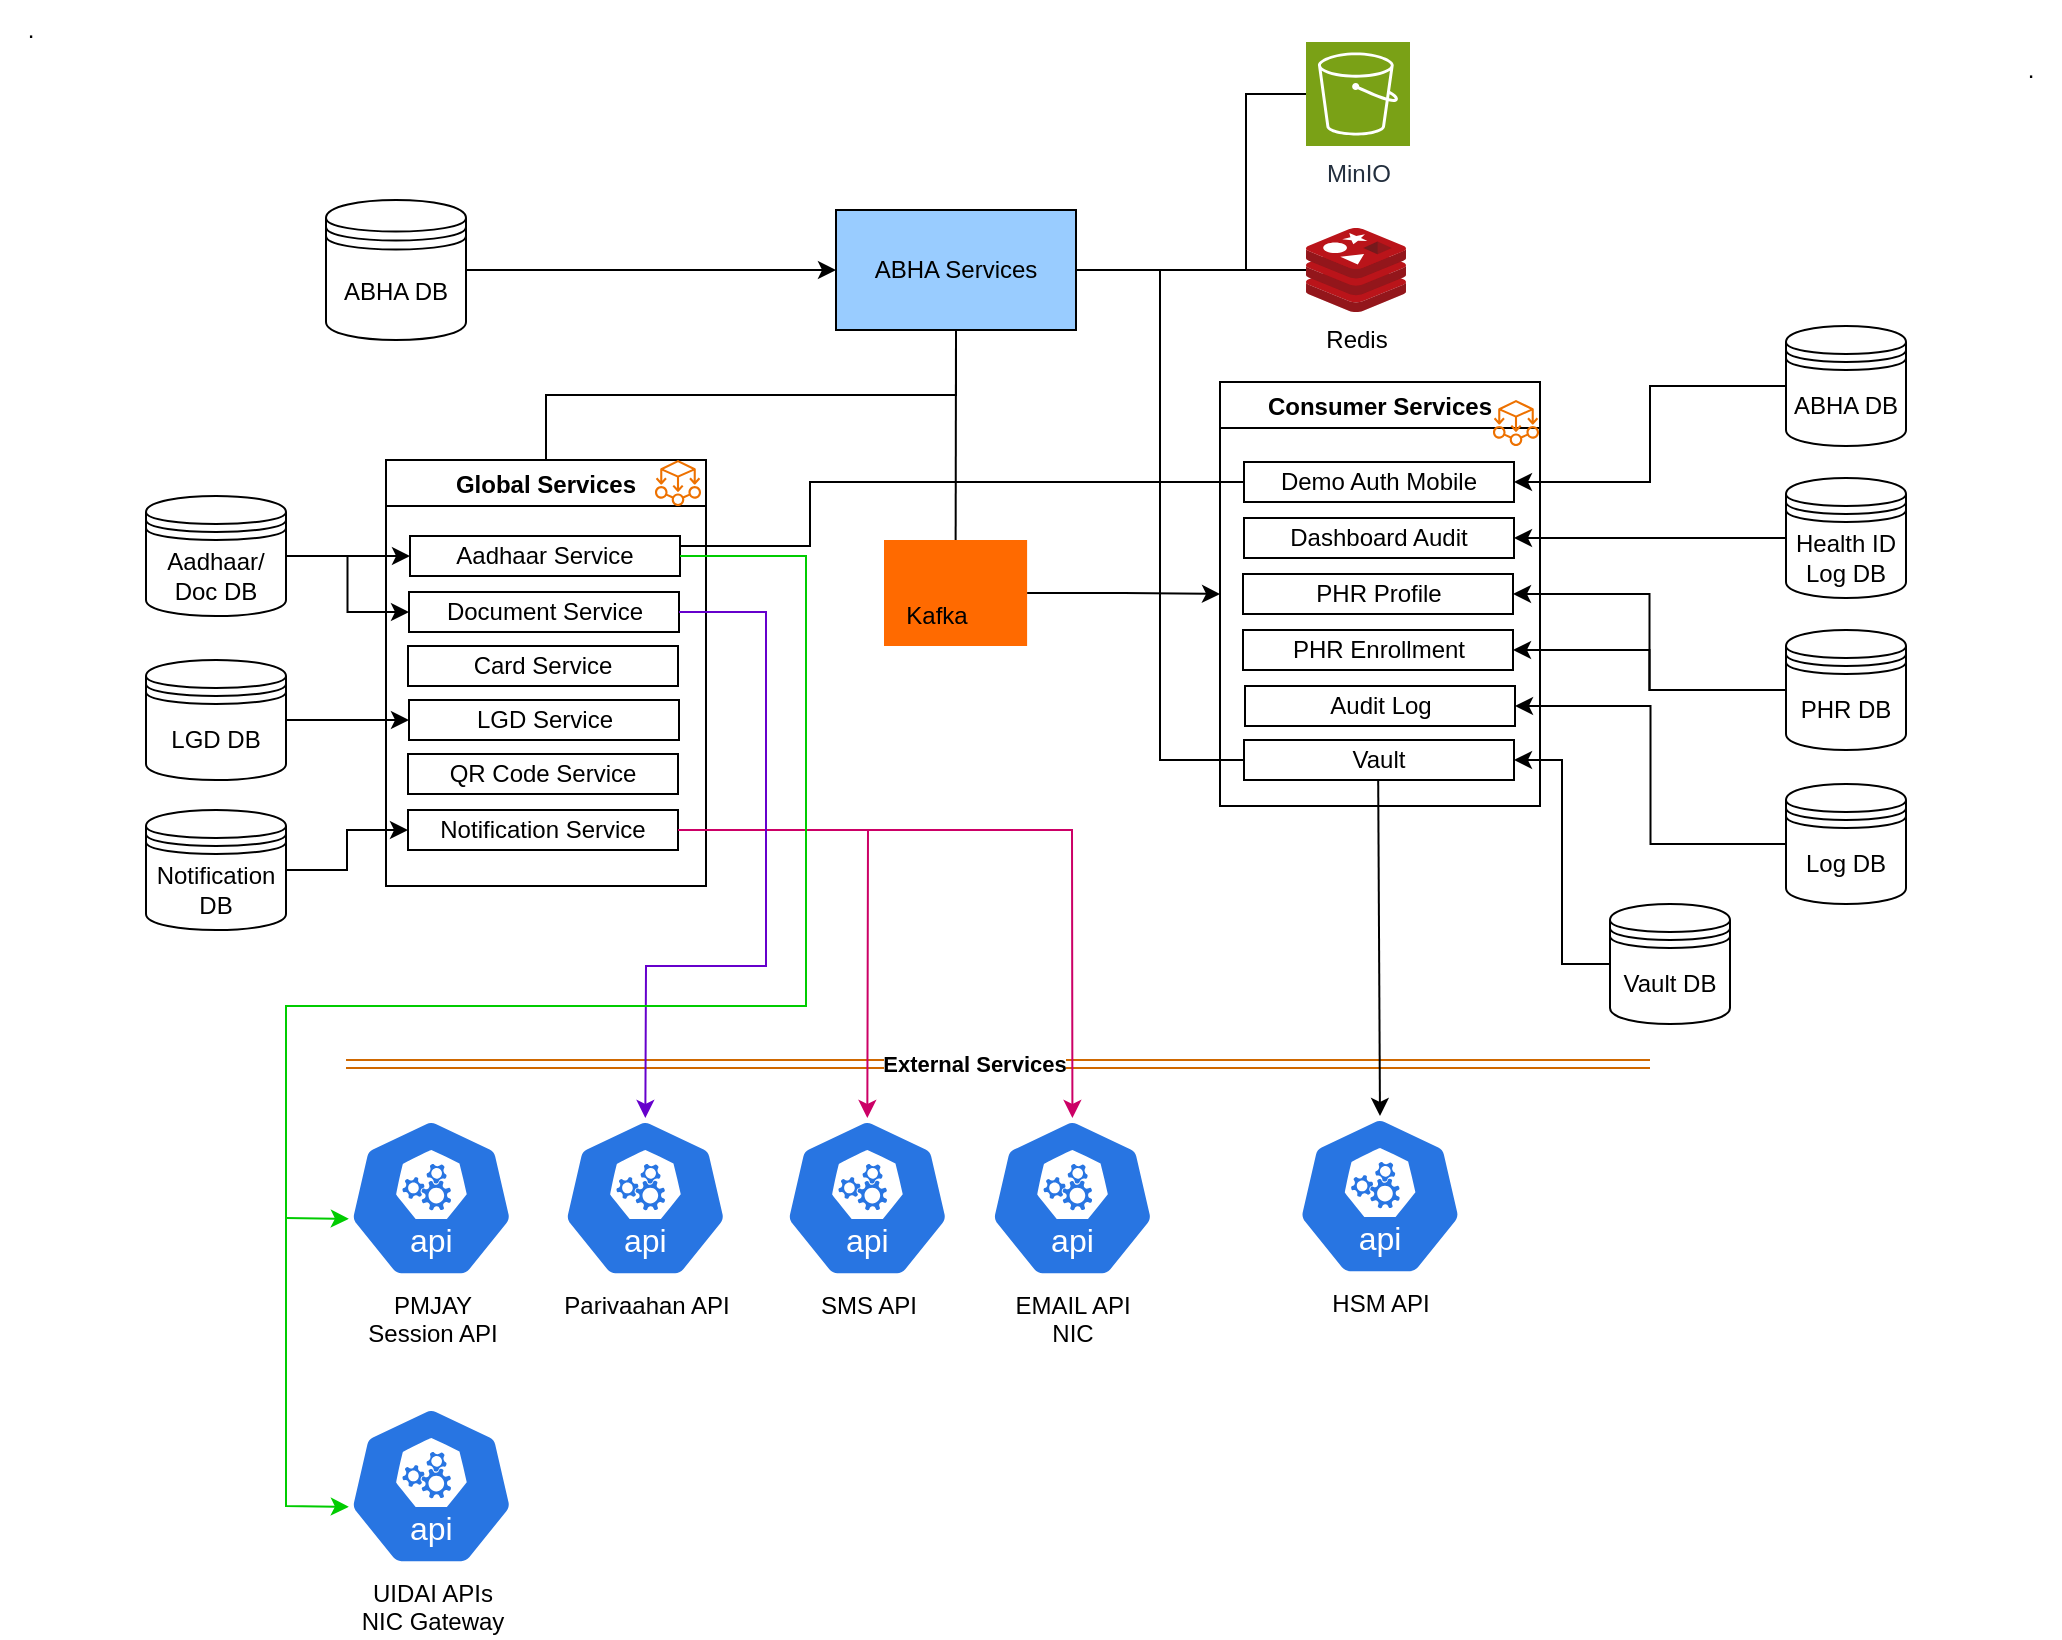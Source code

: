 <mxfile version="28.1.0">
  <diagram name="Page-1" id="pUM4BPq0rJSFYlZAdxih">
    <mxGraphModel dx="1025" dy="417" grid="1" gridSize="10" guides="1" tooltips="1" connect="1" arrows="1" fold="1" page="1" pageScale="1" pageWidth="850" pageHeight="1100" math="0" shadow="0">
      <root>
        <mxCell id="0" />
        <mxCell id="1" parent="0" />
        <mxCell id="ZZ5xYyGuq51V9hhBytKh-18" value="" style="edgeStyle=elbowEdgeStyle;rounded=0;orthogonalLoop=1;jettySize=auto;html=1;elbow=vertical;startArrow=none;endArrow=none;entryX=0.5;entryY=0;entryDx=0;entryDy=0;" parent="1" source="ZZ5xYyGuq51V9hhBytKh-13" target="ZZ5xYyGuq51V9hhBytKh-20" edge="1">
          <mxGeometry relative="1" as="geometry">
            <mxPoint x="358" y="308" as="targetPoint" />
          </mxGeometry>
        </mxCell>
        <mxCell id="ZZ5xYyGuq51V9hhBytKh-51" style="edgeStyle=elbowEdgeStyle;rounded=0;orthogonalLoop=1;jettySize=auto;html=1;startArrow=none;endArrow=none;" parent="1" source="ZZ5xYyGuq51V9hhBytKh-13" target="ZZ5xYyGuq51V9hhBytKh-50" edge="1">
          <mxGeometry relative="1" as="geometry" />
        </mxCell>
        <mxCell id="ZZ5xYyGuq51V9hhBytKh-53" style="edgeStyle=elbowEdgeStyle;rounded=0;orthogonalLoop=1;jettySize=auto;html=1;startArrow=none;endArrow=none;entryX=0;entryY=0.5;entryDx=0;entryDy=0;entryPerimeter=0;" parent="1" source="ZZ5xYyGuq51V9hhBytKh-13" target="ZZ5xYyGuq51V9hhBytKh-68" edge="1">
          <mxGeometry relative="1" as="geometry">
            <mxPoint x="686" y="164" as="targetPoint" />
            <Array as="points">
              <mxPoint x="668" y="181" />
            </Array>
          </mxGeometry>
        </mxCell>
        <mxCell id="jHsC-8kjhckoNTYq-SqD-5" style="edgeStyle=elbowEdgeStyle;rounded=0;orthogonalLoop=1;jettySize=auto;html=1;startArrow=none;endArrow=none;entryX=0;entryY=0.5;entryDx=0;entryDy=0;" parent="1" source="ZZ5xYyGuq51V9hhBytKh-13" target="yARi2ZSW1CV-vEadF2Cn-1" edge="1">
          <mxGeometry relative="1" as="geometry" />
        </mxCell>
        <UserObject label="ABHA Services" treeRoot="1" id="ZZ5xYyGuq51V9hhBytKh-13">
          <mxCell style="whiteSpace=wrap;html=1;align=center;treeFolding=1;treeMoving=1;newEdgeStyle={&quot;edgeStyle&quot;:&quot;elbowEdgeStyle&quot;,&quot;startArrow&quot;:&quot;none&quot;,&quot;endArrow&quot;:&quot;none&quot;};fillColor=#99CCFF;" parent="1" vertex="1">
            <mxGeometry x="463" y="203" width="120" height="60" as="geometry" />
          </mxCell>
        </UserObject>
        <mxCell id="ZZ5xYyGuq51V9hhBytKh-15" style="edgeStyle=orthogonalEdgeStyle;rounded=0;orthogonalLoop=1;jettySize=auto;html=1;entryX=0;entryY=0.5;entryDx=0;entryDy=0;" parent="1" source="ZZ5xYyGuq51V9hhBytKh-14" target="ZZ5xYyGuq51V9hhBytKh-13" edge="1">
          <mxGeometry relative="1" as="geometry" />
        </mxCell>
        <mxCell id="ZZ5xYyGuq51V9hhBytKh-14" value="ABHA DB" style="shape=datastore;whiteSpace=wrap;html=1;" parent="1" vertex="1">
          <mxGeometry x="208" y="198" width="70" height="70" as="geometry" />
        </mxCell>
        <mxCell id="ZZ5xYyGuq51V9hhBytKh-20" value="Global Services" style="swimlane;" parent="1" vertex="1">
          <mxGeometry x="238" y="328" width="160" height="213" as="geometry" />
        </mxCell>
        <UserObject label="Aadhaar Service" treeRoot="1" link="http://100.65.158.39/abdmv3/api/abdm-aadhaar" linkTarget="_blank" id="ZZ5xYyGuq51V9hhBytKh-21">
          <mxCell style="whiteSpace=wrap;html=1;align=center;treeFolding=1;treeMoving=1;newEdgeStyle={&quot;edgeStyle&quot;:&quot;elbowEdgeStyle&quot;,&quot;startArrow&quot;:&quot;none&quot;,&quot;endArrow&quot;:&quot;none&quot;};" parent="ZZ5xYyGuq51V9hhBytKh-20" vertex="1">
            <mxGeometry x="12" y="38" width="135" height="20" as="geometry" />
          </mxCell>
        </UserObject>
        <UserObject label="Document Service" treeRoot="1" link="http://100.65.158.39/abdmv3/api/abdm-document" linkTarget="_blank" id="ZZ5xYyGuq51V9hhBytKh-24">
          <mxCell style="whiteSpace=wrap;html=1;align=center;treeFolding=1;treeMoving=1;newEdgeStyle={&quot;edgeStyle&quot;:&quot;elbowEdgeStyle&quot;,&quot;startArrow&quot;:&quot;none&quot;,&quot;endArrow&quot;:&quot;none&quot;};" parent="ZZ5xYyGuq51V9hhBytKh-20" vertex="1">
            <mxGeometry x="11.5" y="66" width="135" height="20" as="geometry" />
          </mxCell>
        </UserObject>
        <UserObject label="LGD Service" treeRoot="1" link="http://100.65.158.39/abdmv3/api/abdm-lgd" linkTarget="_blank" id="ZZ5xYyGuq51V9hhBytKh-23">
          <mxCell style="whiteSpace=wrap;html=1;align=center;treeFolding=1;treeMoving=1;newEdgeStyle={&quot;edgeStyle&quot;:&quot;elbowEdgeStyle&quot;,&quot;startArrow&quot;:&quot;none&quot;,&quot;endArrow&quot;:&quot;none&quot;};" parent="ZZ5xYyGuq51V9hhBytKh-20" vertex="1">
            <mxGeometry x="11.5" y="120" width="135" height="20" as="geometry" />
          </mxCell>
        </UserObject>
        <UserObject label="Card Service" treeRoot="1" link="http://100.65.158.39/abdmv3/api/abdm-card-generation" linkTarget="_blank" id="ZZ5xYyGuq51V9hhBytKh-26">
          <mxCell style="whiteSpace=wrap;html=1;align=center;treeFolding=1;treeMoving=1;newEdgeStyle={&quot;edgeStyle&quot;:&quot;elbowEdgeStyle&quot;,&quot;startArrow&quot;:&quot;none&quot;,&quot;endArrow&quot;:&quot;none&quot;};" parent="1" vertex="1">
            <mxGeometry x="249" y="421" width="135" height="20" as="geometry" />
          </mxCell>
        </UserObject>
        <UserObject label="QR Code Service" treeRoot="1" link="http://100.65.158.39/abdmv3/api/abdm-qr-code" linkTarget="_blank" id="ZZ5xYyGuq51V9hhBytKh-27">
          <mxCell style="whiteSpace=wrap;html=1;align=center;treeFolding=1;treeMoving=1;newEdgeStyle={&quot;edgeStyle&quot;:&quot;elbowEdgeStyle&quot;,&quot;startArrow&quot;:&quot;none&quot;,&quot;endArrow&quot;:&quot;none&quot;};" parent="1" vertex="1">
            <mxGeometry x="249" y="475" width="135" height="20" as="geometry" />
          </mxCell>
        </UserObject>
        <mxCell id="ZZ5xYyGuq51V9hhBytKh-29" style="edgeStyle=orthogonalEdgeStyle;rounded=0;orthogonalLoop=1;jettySize=auto;html=1;exitX=1;exitY=0.5;exitDx=0;exitDy=0;entryX=0;entryY=0.5;entryDx=0;entryDy=0;" parent="1" source="ZZ5xYyGuq51V9hhBytKh-28" target="ZZ5xYyGuq51V9hhBytKh-21" edge="1">
          <mxGeometry relative="1" as="geometry" />
        </mxCell>
        <mxCell id="ZZ5xYyGuq51V9hhBytKh-64" style="edgeStyle=orthogonalEdgeStyle;rounded=0;orthogonalLoop=1;jettySize=auto;html=1;entryX=0;entryY=0.5;entryDx=0;entryDy=0;" parent="1" source="ZZ5xYyGuq51V9hhBytKh-28" target="ZZ5xYyGuq51V9hhBytKh-24" edge="1">
          <mxGeometry relative="1" as="geometry" />
        </mxCell>
        <mxCell id="ZZ5xYyGuq51V9hhBytKh-28" value="Aadhaar/ Doc DB" style="shape=datastore;whiteSpace=wrap;html=1;" parent="1" vertex="1">
          <mxGeometry x="118" y="346" width="70" height="60" as="geometry" />
        </mxCell>
        <mxCell id="ZZ5xYyGuq51V9hhBytKh-34" style="edgeStyle=orthogonalEdgeStyle;rounded=0;orthogonalLoop=1;jettySize=auto;html=1;entryX=0;entryY=0.5;entryDx=0;entryDy=0;" parent="1" source="ZZ5xYyGuq51V9hhBytKh-30" target="ZZ5xYyGuq51V9hhBytKh-23" edge="1">
          <mxGeometry relative="1" as="geometry" />
        </mxCell>
        <mxCell id="ZZ5xYyGuq51V9hhBytKh-30" value="LGD DB" style="shape=datastore;whiteSpace=wrap;html=1;" parent="1" vertex="1">
          <mxGeometry x="118" y="428" width="70" height="60" as="geometry" />
        </mxCell>
        <mxCell id="ZZ5xYyGuq51V9hhBytKh-38" value="" style="endArrow=none;html=1;rounded=0;entryX=0.5;entryY=1;entryDx=0;entryDy=0;" parent="1" source="ZZ5xYyGuq51V9hhBytKh-39" target="ZZ5xYyGuq51V9hhBytKh-13" edge="1">
          <mxGeometry width="50" height="50" relative="1" as="geometry">
            <mxPoint x="553.72" y="365.88" as="sourcePoint" />
            <mxPoint x="568" y="288" as="targetPoint" />
          </mxGeometry>
        </mxCell>
        <mxCell id="ZZ5xYyGuq51V9hhBytKh-47" style="edgeStyle=orthogonalEdgeStyle;rounded=0;orthogonalLoop=1;jettySize=auto;html=1;entryX=0;entryY=0.5;entryDx=0;entryDy=0;" parent="1" source="ZZ5xYyGuq51V9hhBytKh-39" target="ZZ5xYyGuq51V9hhBytKh-40" edge="1">
          <mxGeometry relative="1" as="geometry">
            <mxPoint x="648" y="395" as="targetPoint" />
          </mxGeometry>
        </mxCell>
        <mxCell id="ZZ5xYyGuq51V9hhBytKh-39" value="" style="points=[];aspect=fixed;html=1;align=center;shadow=0;dashed=0;fillColor=#FF6A00;strokeColor=none;shape=mxgraph.alibaba_cloud.kafka;" parent="1" vertex="1">
          <mxGeometry x="487" y="368" width="71.55" height="53" as="geometry" />
        </mxCell>
        <mxCell id="ZZ5xYyGuq51V9hhBytKh-40" value="Consumer Services" style="swimlane;" parent="1" vertex="1">
          <mxGeometry x="655" y="289" width="160" height="212" as="geometry" />
        </mxCell>
        <UserObject label="Demo Auth Mobile" treeRoot="1" link="http://100.65.158.39/abdmv3/api/abdm-abha-demo-auth-verification" linkTarget="_blank" id="ZZ5xYyGuq51V9hhBytKh-41">
          <mxCell style="whiteSpace=wrap;html=1;align=center;treeFolding=1;treeMoving=1;newEdgeStyle={&quot;edgeStyle&quot;:&quot;elbowEdgeStyle&quot;,&quot;startArrow&quot;:&quot;none&quot;,&quot;endArrow&quot;:&quot;none&quot;};" parent="ZZ5xYyGuq51V9hhBytKh-40" vertex="1">
            <mxGeometry x="12" y="40" width="135" height="20" as="geometry" />
          </mxCell>
        </UserObject>
        <UserObject label="Dashboard Audit" treeRoot="1" link="http://100.65.158.39/abha-container/cunsumerservice" linkTarget="_blank" id="ZZ5xYyGuq51V9hhBytKh-42">
          <mxCell style="whiteSpace=wrap;html=1;align=center;treeFolding=1;treeMoving=1;newEdgeStyle={&quot;edgeStyle&quot;:&quot;elbowEdgeStyle&quot;,&quot;startArrow&quot;:&quot;none&quot;,&quot;endArrow&quot;:&quot;none&quot;};" parent="ZZ5xYyGuq51V9hhBytKh-40" vertex="1">
            <mxGeometry x="12" y="68" width="135" height="20" as="geometry" />
          </mxCell>
        </UserObject>
        <UserObject label="PHR Profile" treeRoot="1" id="ZZ5xYyGuq51V9hhBytKh-43">
          <mxCell style="whiteSpace=wrap;html=1;align=center;treeFolding=1;treeMoving=1;newEdgeStyle={&quot;edgeStyle&quot;:&quot;elbowEdgeStyle&quot;,&quot;startArrow&quot;:&quot;none&quot;,&quot;endArrow&quot;:&quot;none&quot;};" parent="ZZ5xYyGuq51V9hhBytKh-40" vertex="1">
            <mxGeometry x="11.5" y="96" width="135" height="20" as="geometry" />
          </mxCell>
        </UserObject>
        <UserObject label="PHR Enrollment" treeRoot="1" id="ZZ5xYyGuq51V9hhBytKh-44">
          <mxCell style="whiteSpace=wrap;html=1;align=center;treeFolding=1;treeMoving=1;newEdgeStyle={&quot;edgeStyle&quot;:&quot;elbowEdgeStyle&quot;,&quot;startArrow&quot;:&quot;none&quot;,&quot;endArrow&quot;:&quot;none&quot;};" parent="ZZ5xYyGuq51V9hhBytKh-40" vertex="1">
            <mxGeometry x="11.5" y="124" width="135" height="20" as="geometry" />
          </mxCell>
        </UserObject>
        <UserObject label="Audit Log" treeRoot="1" link="http://100.65.158.39/abdmv3/api/abdm-vault-token" linkTarget="_blank" id="ZZ5xYyGuq51V9hhBytKh-46">
          <mxCell style="whiteSpace=wrap;html=1;align=center;treeFolding=1;treeMoving=1;newEdgeStyle={&quot;edgeStyle&quot;:&quot;elbowEdgeStyle&quot;,&quot;startArrow&quot;:&quot;none&quot;,&quot;endArrow&quot;:&quot;none&quot;};" parent="ZZ5xYyGuq51V9hhBytKh-40" vertex="1">
            <mxGeometry x="12.5" y="152" width="135" height="20" as="geometry" />
          </mxCell>
        </UserObject>
        <mxCell id="ZZ5xYyGuq51V9hhBytKh-50" value="Redis" style="image;sketch=0;aspect=fixed;html=1;points=[];align=center;fontSize=12;image=img/lib/mscae/Cache_Redis_Product.svg;" parent="1" vertex="1">
          <mxGeometry x="698" y="212" width="50" height="42" as="geometry" />
        </mxCell>
        <mxCell id="ZZ5xYyGuq51V9hhBytKh-55" style="edgeStyle=orthogonalEdgeStyle;rounded=0;orthogonalLoop=1;jettySize=auto;html=1;entryX=1;entryY=0.5;entryDx=0;entryDy=0;" parent="1" source="ZZ5xYyGuq51V9hhBytKh-54" target="ZZ5xYyGuq51V9hhBytKh-41" edge="1">
          <mxGeometry relative="1" as="geometry" />
        </mxCell>
        <mxCell id="ZZ5xYyGuq51V9hhBytKh-54" value="ABHA DB" style="shape=datastore;whiteSpace=wrap;html=1;" parent="1" vertex="1">
          <mxGeometry x="938" y="261" width="60" height="60" as="geometry" />
        </mxCell>
        <mxCell id="ZZ5xYyGuq51V9hhBytKh-57" style="edgeStyle=orthogonalEdgeStyle;rounded=0;orthogonalLoop=1;jettySize=auto;html=1;entryX=1;entryY=0.5;entryDx=0;entryDy=0;" parent="1" source="ZZ5xYyGuq51V9hhBytKh-56" target="ZZ5xYyGuq51V9hhBytKh-42" edge="1">
          <mxGeometry relative="1" as="geometry" />
        </mxCell>
        <mxCell id="ZZ5xYyGuq51V9hhBytKh-56" value="Health ID Log DB" style="shape=datastore;whiteSpace=wrap;html=1;" parent="1" vertex="1">
          <mxGeometry x="938" y="337" width="60" height="60" as="geometry" />
        </mxCell>
        <mxCell id="ZZ5xYyGuq51V9hhBytKh-59" style="edgeStyle=orthogonalEdgeStyle;rounded=0;orthogonalLoop=1;jettySize=auto;html=1;entryX=1;entryY=0.5;entryDx=0;entryDy=0;" parent="1" source="ZZ5xYyGuq51V9hhBytKh-58" target="ZZ5xYyGuq51V9hhBytKh-43" edge="1">
          <mxGeometry relative="1" as="geometry" />
        </mxCell>
        <mxCell id="ZZ5xYyGuq51V9hhBytKh-60" style="edgeStyle=orthogonalEdgeStyle;rounded=0;orthogonalLoop=1;jettySize=auto;html=1;entryX=1;entryY=0.5;entryDx=0;entryDy=0;" parent="1" source="ZZ5xYyGuq51V9hhBytKh-58" target="ZZ5xYyGuq51V9hhBytKh-44" edge="1">
          <mxGeometry relative="1" as="geometry" />
        </mxCell>
        <mxCell id="ZZ5xYyGuq51V9hhBytKh-58" value="PHR DB" style="shape=datastore;whiteSpace=wrap;html=1;" parent="1" vertex="1">
          <mxGeometry x="938" y="413" width="60" height="60" as="geometry" />
        </mxCell>
        <mxCell id="ZZ5xYyGuq51V9hhBytKh-62" style="edgeStyle=orthogonalEdgeStyle;rounded=0;orthogonalLoop=1;jettySize=auto;html=1;entryX=1;entryY=0.5;entryDx=0;entryDy=0;" parent="1" source="ZZ5xYyGuq51V9hhBytKh-61" target="yARi2ZSW1CV-vEadF2Cn-1" edge="1">
          <mxGeometry relative="1" as="geometry" />
        </mxCell>
        <mxCell id="ZZ5xYyGuq51V9hhBytKh-61" value="Vault DB" style="shape=datastore;whiteSpace=wrap;html=1;" parent="1" vertex="1">
          <mxGeometry x="850" y="550" width="60" height="60" as="geometry" />
        </mxCell>
        <mxCell id="ZZ5xYyGuq51V9hhBytKh-63" value="Kafka" style="text;html=1;align=center;verticalAlign=middle;resizable=0;points=[];autosize=1;strokeColor=none;fillColor=none;" parent="1" vertex="1">
          <mxGeometry x="488" y="391" width="50" height="30" as="geometry" />
        </mxCell>
        <UserObject label="Notification Service" treeRoot="1" link="http://100.65.158.39/abdmv3/api/abdm-notification" linkTarget="_blank" id="ZZ5xYyGuq51V9hhBytKh-65">
          <mxCell style="whiteSpace=wrap;html=1;align=center;treeFolding=1;treeMoving=1;newEdgeStyle={&quot;edgeStyle&quot;:&quot;elbowEdgeStyle&quot;,&quot;startArrow&quot;:&quot;none&quot;,&quot;endArrow&quot;:&quot;none&quot;};" parent="1" vertex="1">
            <mxGeometry x="249" y="503" width="135" height="20" as="geometry" />
          </mxCell>
        </UserObject>
        <mxCell id="ZZ5xYyGuq51V9hhBytKh-67" style="edgeStyle=orthogonalEdgeStyle;rounded=0;orthogonalLoop=1;jettySize=auto;html=1;entryX=0;entryY=0.5;entryDx=0;entryDy=0;" parent="1" source="ZZ5xYyGuq51V9hhBytKh-66" target="ZZ5xYyGuq51V9hhBytKh-65" edge="1">
          <mxGeometry relative="1" as="geometry" />
        </mxCell>
        <mxCell id="ZZ5xYyGuq51V9hhBytKh-66" value="Notification DB" style="shape=datastore;whiteSpace=wrap;html=1;" parent="1" vertex="1">
          <mxGeometry x="118" y="503" width="70" height="60" as="geometry" />
        </mxCell>
        <mxCell id="ZZ5xYyGuq51V9hhBytKh-68" value="MinIO" style="sketch=0;points=[[0,0,0],[0.25,0,0],[0.5,0,0],[0.75,0,0],[1,0,0],[0,1,0],[0.25,1,0],[0.5,1,0],[0.75,1,0],[1,1,0],[0,0.25,0],[0,0.5,0],[0,0.75,0],[1,0.25,0],[1,0.5,0],[1,0.75,0]];outlineConnect=0;fontColor=#232F3E;fillColor=#7AA116;strokeColor=#ffffff;dashed=0;verticalLabelPosition=bottom;verticalAlign=top;align=center;html=1;fontSize=12;fontStyle=0;aspect=fixed;shape=mxgraph.aws4.resourceIcon;resIcon=mxgraph.aws4.s3;" parent="1" vertex="1">
          <mxGeometry x="698" y="119" width="52" height="52" as="geometry" />
        </mxCell>
        <mxCell id="ZZ5xYyGuq51V9hhBytKh-72" value="" style="shape=link;html=1;rounded=0;fillColor=#FF8000;strokeColor=#D06800;" parent="1" edge="1">
          <mxGeometry width="100" relative="1" as="geometry">
            <mxPoint x="218" y="630" as="sourcePoint" />
            <mxPoint x="870" y="630" as="targetPoint" />
          </mxGeometry>
        </mxCell>
        <mxCell id="ZZ5xYyGuq51V9hhBytKh-73" value="&lt;b&gt;External Services&lt;/b&gt;" style="edgeLabel;html=1;align=center;verticalAlign=middle;resizable=0;points=[];fillColor=#FF8000;strokeColor=#FF0000;" parent="ZZ5xYyGuq51V9hhBytKh-72" vertex="1" connectable="0">
          <mxGeometry x="-0.132" y="-2" relative="1" as="geometry">
            <mxPoint x="31" y="-2" as="offset" />
          </mxGeometry>
        </mxCell>
        <mxCell id="ZZ5xYyGuq51V9hhBytKh-81" value="PMJAY &lt;br&gt;Session API" style="aspect=fixed;sketch=0;html=1;dashed=0;whitespace=wrap;verticalLabelPosition=bottom;verticalAlign=top;fillColor=#2875E2;strokeColor=#ffffff;points=[[0.005,0.63,0],[0.1,0.2,0],[0.9,0.2,0],[0.5,0,0],[0.995,0.63,0],[0.72,0.99,0],[0.5,1,0],[0.28,0.99,0]];shape=mxgraph.kubernetes.icon2;kubernetesLabel=1;prIcon=api" parent="1" vertex="1">
          <mxGeometry x="219" y="657" width="83.33" height="80" as="geometry" />
        </mxCell>
        <mxCell id="ZZ5xYyGuq51V9hhBytKh-82" value="Parivaahan API" style="aspect=fixed;sketch=0;html=1;dashed=0;whitespace=wrap;verticalLabelPosition=bottom;verticalAlign=top;fillColor=#2875E2;strokeColor=#ffffff;points=[[0.005,0.63,0],[0.1,0.2,0],[0.9,0.2,0],[0.5,0,0],[0.995,0.63,0],[0.72,0.99,0],[0.5,1,0],[0.28,0.99,0]];shape=mxgraph.kubernetes.icon2;kubernetesLabel=1;prIcon=api" parent="1" vertex="1">
          <mxGeometry x="326" y="657" width="83.33" height="80" as="geometry" />
        </mxCell>
        <mxCell id="ZZ5xYyGuq51V9hhBytKh-83" value="SMS API" style="aspect=fixed;sketch=0;html=1;dashed=0;whitespace=wrap;verticalLabelPosition=bottom;verticalAlign=top;fillColor=#2875E2;strokeColor=#ffffff;points=[[0.005,0.63,0],[0.1,0.2,0],[0.9,0.2,0],[0.5,0,0],[0.995,0.63,0],[0.72,0.99,0],[0.5,1,0],[0.28,0.99,0]];shape=mxgraph.kubernetes.icon2;kubernetesLabel=1;prIcon=api" parent="1" vertex="1">
          <mxGeometry x="437" y="657" width="83.33" height="80" as="geometry" />
        </mxCell>
        <mxCell id="ZZ5xYyGuq51V9hhBytKh-84" value="EMAIL API&lt;br&gt;NIC" style="aspect=fixed;sketch=0;html=1;dashed=0;whitespace=wrap;verticalLabelPosition=bottom;verticalAlign=top;fillColor=#2875E2;strokeColor=#ffffff;points=[[0.005,0.63,0],[0.1,0.2,0],[0.9,0.2,0],[0.5,0,0],[0.995,0.63,0],[0.72,0.99,0],[0.5,1,0],[0.28,0.99,0]];shape=mxgraph.kubernetes.icon2;kubernetesLabel=1;prIcon=api" parent="1" vertex="1">
          <mxGeometry x="539.55" y="657" width="83.33" height="80" as="geometry" />
        </mxCell>
        <mxCell id="ZZ5xYyGuq51V9hhBytKh-86" value="" style="endArrow=classic;html=1;rounded=0;exitX=1;exitY=0.5;exitDx=0;exitDy=0;entryX=0.5;entryY=0;entryDx=0;entryDy=0;entryPerimeter=0;strokeColor=#CC0066;" parent="1" source="ZZ5xYyGuq51V9hhBytKh-65" target="ZZ5xYyGuq51V9hhBytKh-84" edge="1">
          <mxGeometry width="50" height="50" relative="1" as="geometry">
            <mxPoint x="478" y="531" as="sourcePoint" />
            <mxPoint x="528" y="481" as="targetPoint" />
            <Array as="points">
              <mxPoint x="581" y="513" />
            </Array>
          </mxGeometry>
        </mxCell>
        <mxCell id="ZZ5xYyGuq51V9hhBytKh-89" value="" style="endArrow=classic;html=1;rounded=0;exitX=1;exitY=0.5;exitDx=0;exitDy=0;entryX=0.5;entryY=0;entryDx=0;entryDy=0;entryPerimeter=0;strokeColor=#CC0066;" parent="1" source="ZZ5xYyGuq51V9hhBytKh-65" target="ZZ5xYyGuq51V9hhBytKh-83" edge="1">
          <mxGeometry width="50" height="50" relative="1" as="geometry">
            <mxPoint x="498" y="591" as="sourcePoint" />
            <mxPoint x="548" y="541" as="targetPoint" />
            <Array as="points">
              <mxPoint x="479" y="513" />
            </Array>
          </mxGeometry>
        </mxCell>
        <mxCell id="ZZ5xYyGuq51V9hhBytKh-91" value="" style="endArrow=classic;html=1;rounded=0;exitX=1;exitY=0.5;exitDx=0;exitDy=0;entryX=0.5;entryY=0;entryDx=0;entryDy=0;entryPerimeter=0;strokeColor=#6600CC;" parent="1" source="ZZ5xYyGuq51V9hhBytKh-24" target="ZZ5xYyGuq51V9hhBytKh-82" edge="1">
          <mxGeometry width="50" height="50" relative="1" as="geometry">
            <mxPoint x="408" y="411" as="sourcePoint" />
            <mxPoint x="458" y="361" as="targetPoint" />
            <Array as="points">
              <mxPoint x="428" y="404" />
              <mxPoint x="428" y="581" />
              <mxPoint x="368" y="581" />
            </Array>
          </mxGeometry>
        </mxCell>
        <mxCell id="ZZ5xYyGuq51V9hhBytKh-94" value="" style="endArrow=classic;html=1;rounded=0;exitX=1;exitY=0.5;exitDx=0;exitDy=0;entryX=0.005;entryY=0.63;entryDx=0;entryDy=0;entryPerimeter=0;strokeColor=#00CC00;" parent="1" source="ZZ5xYyGuq51V9hhBytKh-21" target="ZZ5xYyGuq51V9hhBytKh-95" edge="1">
          <mxGeometry width="50" height="50" relative="1" as="geometry">
            <mxPoint x="588" y="561" as="sourcePoint" />
            <mxPoint x="638" y="511" as="targetPoint" />
            <Array as="points">
              <mxPoint x="448" y="376" />
              <mxPoint x="448" y="601" />
              <mxPoint x="348" y="601" />
              <mxPoint x="188" y="601" />
              <mxPoint x="188" y="851" />
            </Array>
          </mxGeometry>
        </mxCell>
        <mxCell id="ZZ5xYyGuq51V9hhBytKh-95" value="UIDAI APIs&lt;br&gt;NIC Gateway" style="aspect=fixed;sketch=0;html=1;dashed=0;whitespace=wrap;verticalLabelPosition=bottom;verticalAlign=top;fillColor=#2875E2;strokeColor=#ffffff;points=[[0.005,0.63,0],[0.1,0.2,0],[0.9,0.2,0],[0.5,0,0],[0.995,0.63,0],[0.72,0.99,0],[0.5,1,0],[0.28,0.99,0]];shape=mxgraph.kubernetes.icon2;kubernetesLabel=1;prIcon=api" parent="1" vertex="1">
          <mxGeometry x="219.0" y="801" width="83.33" height="80" as="geometry" />
        </mxCell>
        <mxCell id="ZZ5xYyGuq51V9hhBytKh-96" value="" style="endArrow=classic;html=1;rounded=0;entryX=0.005;entryY=0.63;entryDx=0;entryDy=0;entryPerimeter=0;strokeColor=#00CC00;" parent="1" target="ZZ5xYyGuq51V9hhBytKh-81" edge="1">
          <mxGeometry width="50" height="50" relative="1" as="geometry">
            <mxPoint x="188" y="707" as="sourcePoint" />
            <mxPoint x="248" y="631" as="targetPoint" />
          </mxGeometry>
        </mxCell>
        <mxCell id="ZZ5xYyGuq51V9hhBytKh-97" value="" style="sketch=0;outlineConnect=0;fontColor=#232F3E;gradientColor=none;fillColor=#ED7100;strokeColor=none;dashed=0;verticalLabelPosition=bottom;verticalAlign=top;align=center;html=1;fontSize=12;fontStyle=0;aspect=fixed;pointerEvents=1;shape=mxgraph.aws4.ec2_aws_microservice_extractor_for_net;" parent="1" vertex="1">
          <mxGeometry x="364" y="328" width="40" height="23" as="geometry" />
        </mxCell>
        <mxCell id="ZZ5xYyGuq51V9hhBytKh-98" value="" style="sketch=0;outlineConnect=0;fontColor=#232F3E;gradientColor=none;fillColor=#ED7100;strokeColor=none;dashed=0;verticalLabelPosition=bottom;verticalAlign=top;align=center;html=1;fontSize=12;fontStyle=0;aspect=fixed;pointerEvents=1;shape=mxgraph.aws4.ec2_aws_microservice_extractor_for_net;" parent="1" vertex="1">
          <mxGeometry x="783" y="298" width="40" height="23" as="geometry" />
        </mxCell>
        <mxCell id="ZZ5xYyGuq51V9hhBytKh-104" value="HSM API" style="aspect=fixed;sketch=0;html=1;dashed=0;whitespace=wrap;verticalLabelPosition=bottom;verticalAlign=top;fillColor=#2875E2;strokeColor=#ffffff;points=[[0.005,0.63,0],[0.1,0.2,0],[0.9,0.2,0],[0.5,0,0],[0.995,0.63,0],[0.72,0.99,0],[0.5,1,0],[0.28,0.99,0]];shape=mxgraph.kubernetes.icon2;kubernetesLabel=1;prIcon=api" parent="1" vertex="1">
          <mxGeometry x="693.33" y="656" width="83.33" height="80" as="geometry" />
        </mxCell>
        <mxCell id="ZZ5xYyGuq51V9hhBytKh-106" value="" style="endArrow=classic;html=1;rounded=0;exitX=0.5;exitY=1;exitDx=0;exitDy=0;entryX=0.5;entryY=0;entryDx=0;entryDy=0;entryPerimeter=0;" parent="1" target="ZZ5xYyGuq51V9hhBytKh-104" edge="1">
          <mxGeometry width="50" height="50" relative="1" as="geometry">
            <mxPoint x="734" y="470" as="sourcePoint" />
            <mxPoint x="760.665" y="600" as="targetPoint" />
          </mxGeometry>
        </mxCell>
        <mxCell id="ZZ5xYyGuq51V9hhBytKh-107" style="edgeStyle=elbowEdgeStyle;rounded=0;orthogonalLoop=1;jettySize=auto;html=1;startArrow=none;endArrow=none;entryX=1;entryY=0.25;entryDx=0;entryDy=0;exitX=0;exitY=0.5;exitDx=0;exitDy=0;" parent="1" source="ZZ5xYyGuq51V9hhBytKh-41" target="ZZ5xYyGuq51V9hhBytKh-21" edge="1">
          <mxGeometry relative="1" as="geometry">
            <Array as="points">
              <mxPoint x="450" y="360" />
            </Array>
          </mxGeometry>
        </mxCell>
        <mxCell id="ZZ5xYyGuq51V9hhBytKh-108" value="." style="text;html=1;align=center;verticalAlign=middle;resizable=0;points=[];autosize=1;strokeColor=none;fillColor=none;" parent="1" vertex="1">
          <mxGeometry x="45" y="98" width="30" height="30" as="geometry" />
        </mxCell>
        <mxCell id="ZZ5xYyGuq51V9hhBytKh-109" value="." style="text;html=1;align=center;verticalAlign=middle;resizable=0;points=[];autosize=1;strokeColor=none;fillColor=none;" parent="1" vertex="1">
          <mxGeometry x="1045" y="118" width="30" height="30" as="geometry" />
        </mxCell>
        <UserObject label="Vault" treeRoot="1" link="http://100.65.158.39/abdmv3/api/abdm-vault-token" linkTarget="_blank" id="yARi2ZSW1CV-vEadF2Cn-1">
          <mxCell style="whiteSpace=wrap;html=1;align=center;treeFolding=1;treeMoving=1;newEdgeStyle={&quot;edgeStyle&quot;:&quot;elbowEdgeStyle&quot;,&quot;startArrow&quot;:&quot;none&quot;,&quot;endArrow&quot;:&quot;none&quot;};" vertex="1" parent="1">
            <mxGeometry x="667" y="468" width="135" height="20" as="geometry" />
          </mxCell>
        </UserObject>
        <mxCell id="yARi2ZSW1CV-vEadF2Cn-3" style="edgeStyle=orthogonalEdgeStyle;rounded=0;orthogonalLoop=1;jettySize=auto;html=1;entryX=1;entryY=0.5;entryDx=0;entryDy=0;" edge="1" parent="1" source="yARi2ZSW1CV-vEadF2Cn-2" target="ZZ5xYyGuq51V9hhBytKh-46">
          <mxGeometry relative="1" as="geometry" />
        </mxCell>
        <mxCell id="yARi2ZSW1CV-vEadF2Cn-2" value="Log DB" style="shape=datastore;whiteSpace=wrap;html=1;" vertex="1" parent="1">
          <mxGeometry x="938" y="490" width="60" height="60" as="geometry" />
        </mxCell>
      </root>
    </mxGraphModel>
  </diagram>
</mxfile>
